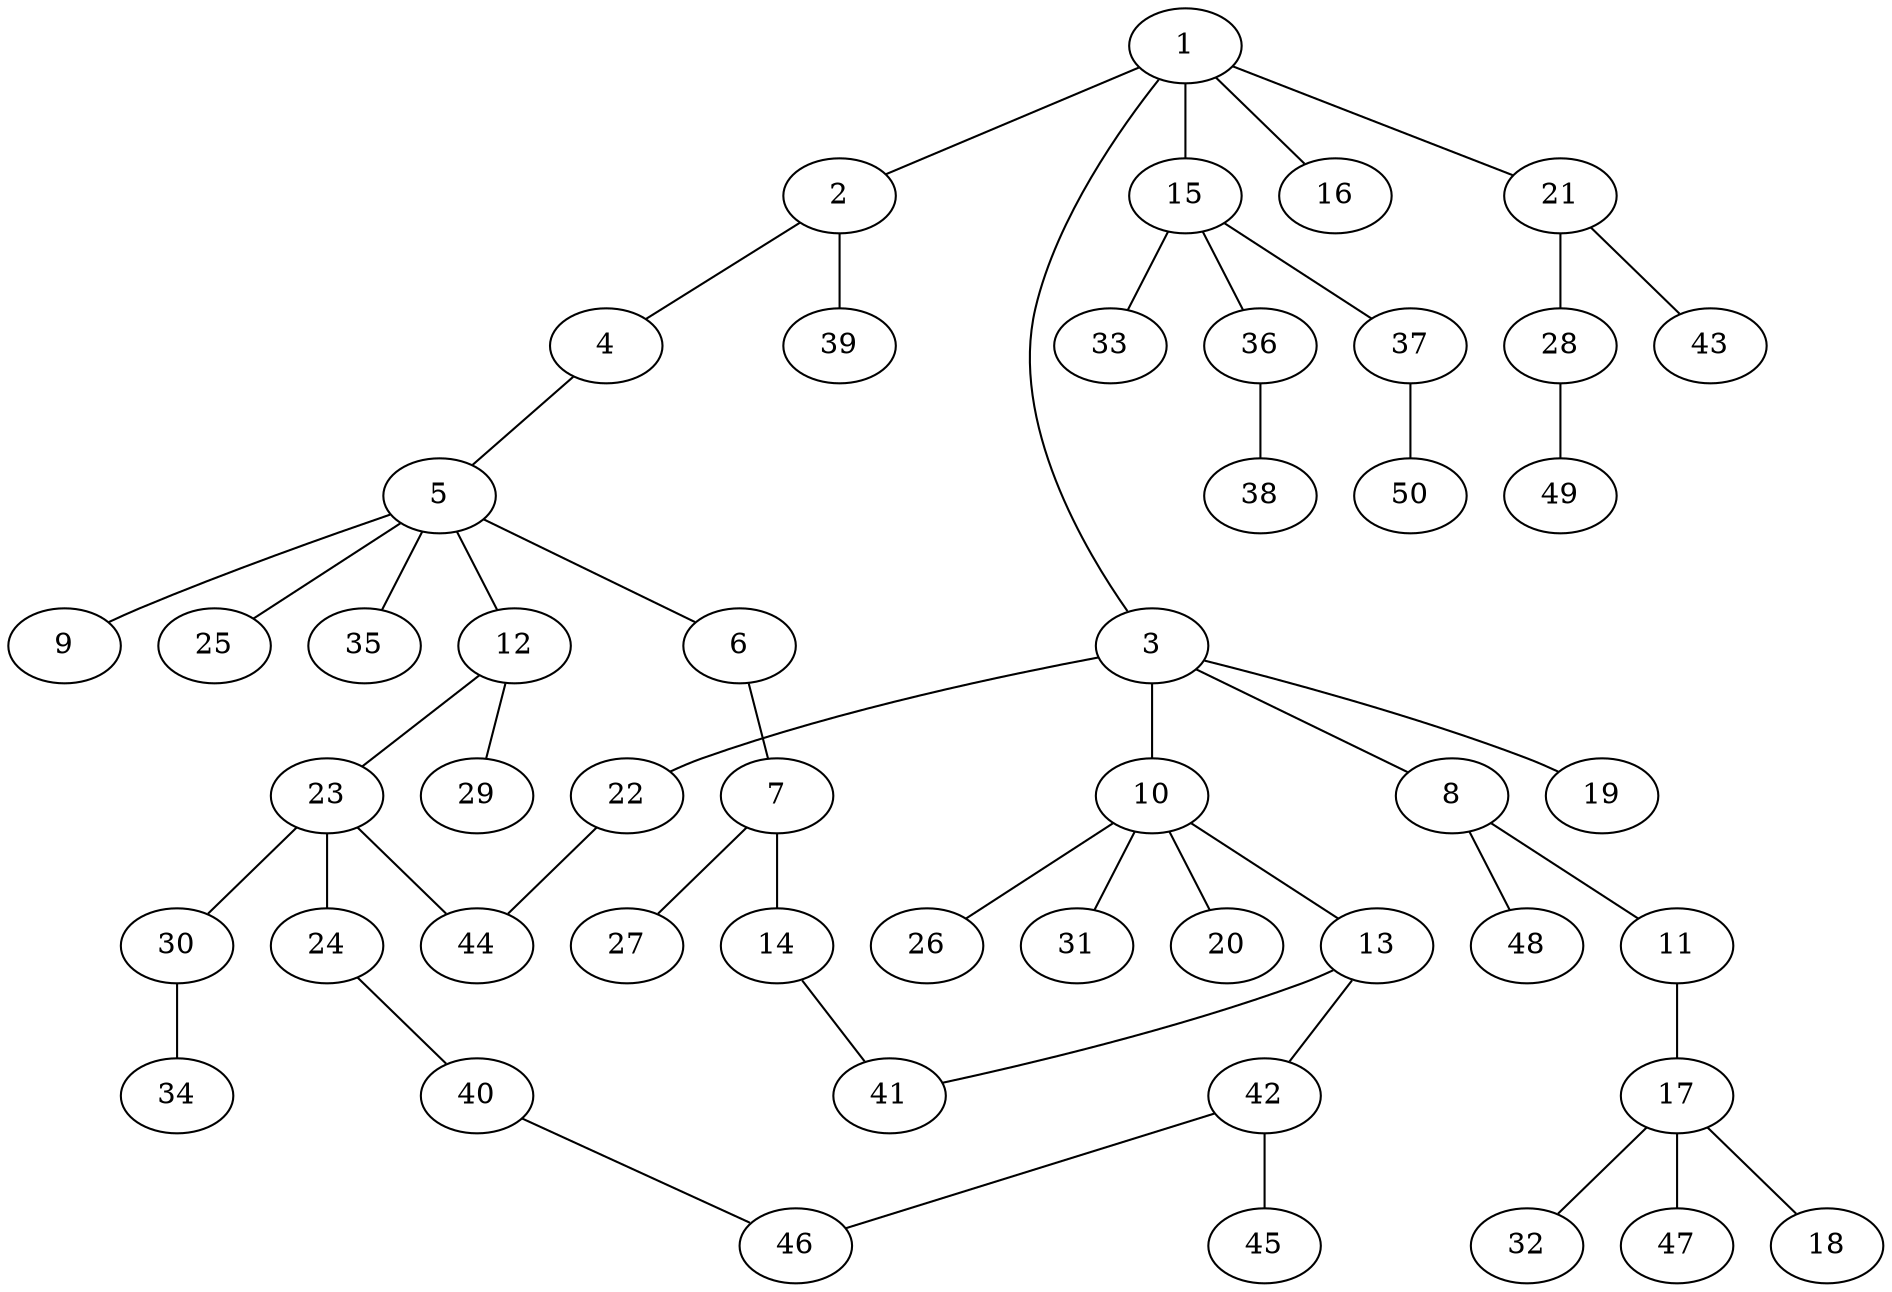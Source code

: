 graph graphname {1--2
1--3
1--15
1--16
1--21
2--4
2--39
3--8
3--10
3--19
3--22
4--5
5--6
5--9
5--12
5--25
5--35
6--7
7--14
7--27
8--11
8--48
10--13
10--20
10--26
10--31
11--17
12--23
12--29
13--41
13--42
14--41
15--33
15--36
15--37
17--18
17--32
17--47
21--28
21--43
22--44
23--24
23--30
23--44
24--40
28--49
30--34
36--38
37--50
40--46
42--45
42--46
}